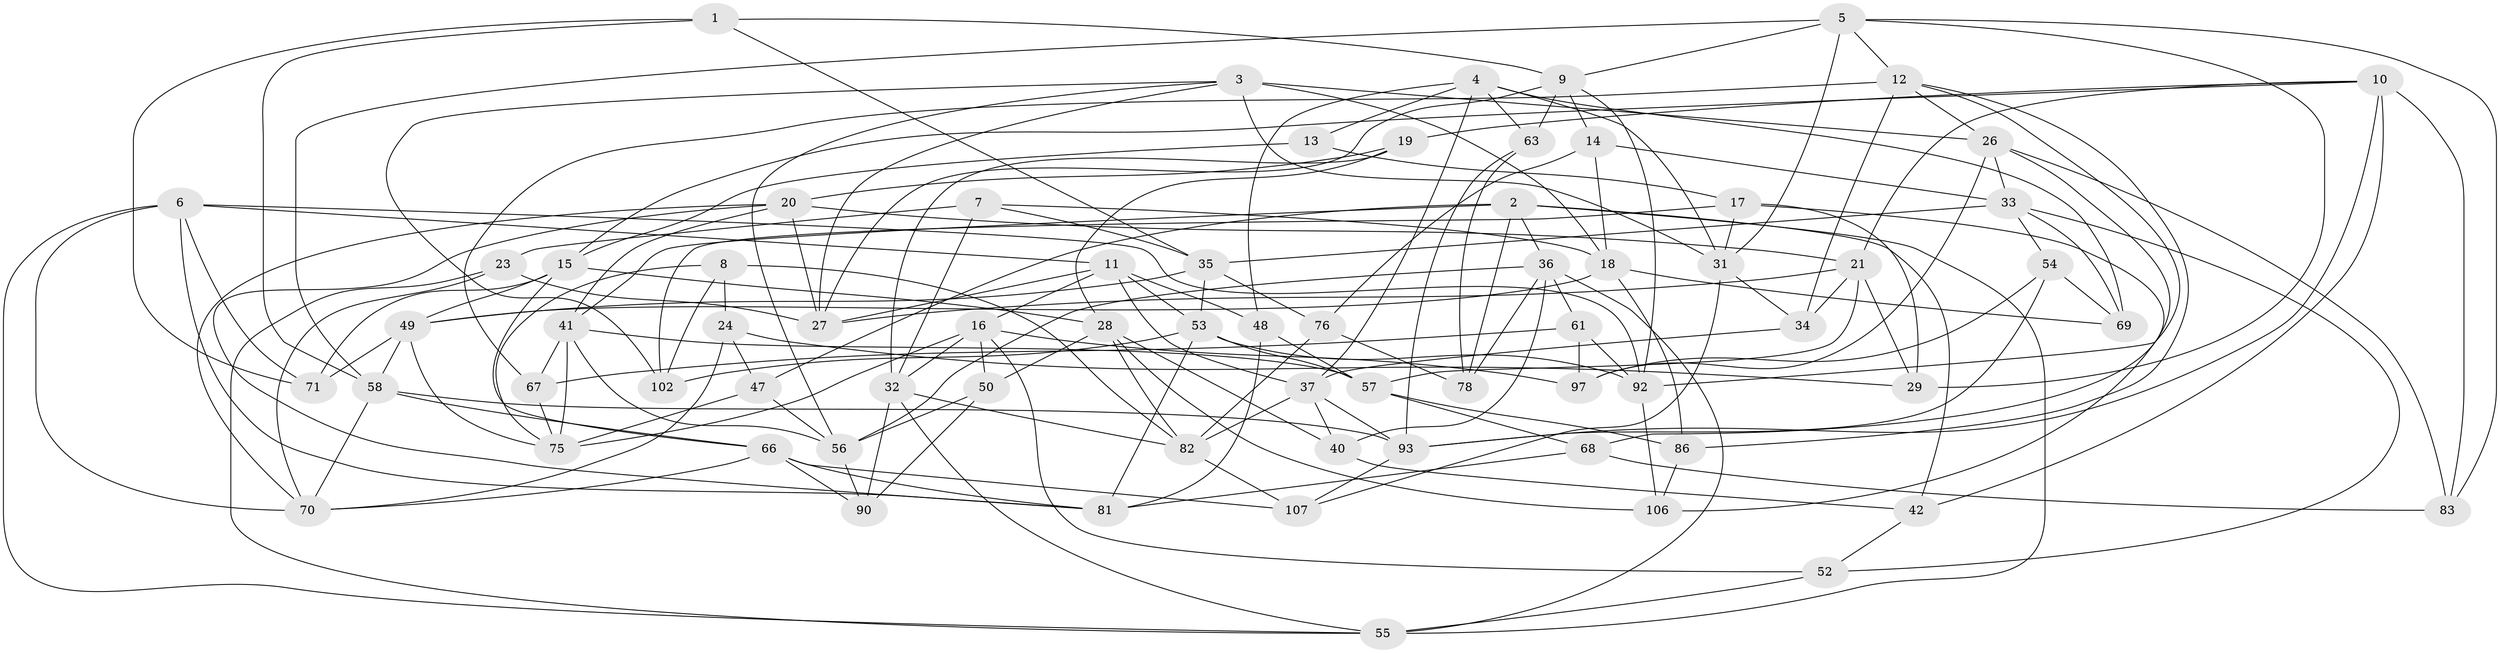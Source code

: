 // Generated by graph-tools (version 1.1) at 2025/52/02/27/25 19:52:30]
// undirected, 70 vertices, 177 edges
graph export_dot {
graph [start="1"]
  node [color=gray90,style=filled];
  1;
  2 [super="+51"];
  3 [super="+30"];
  4 [super="+38"];
  5 [super="+62"];
  6 [super="+22"];
  7;
  8;
  9 [super="+39"];
  10 [super="+25"];
  11 [super="+91"];
  12 [super="+60"];
  13;
  14;
  15 [super="+80"];
  16 [super="+44"];
  17 [super="+88"];
  18 [super="+99"];
  19;
  20 [super="+43"];
  21 [super="+108"];
  23;
  24;
  26 [super="+64"];
  27 [super="+45"];
  28 [super="+87"];
  29;
  31 [super="+84"];
  32 [super="+73"];
  33 [super="+95"];
  34;
  35 [super="+46"];
  36 [super="+98"];
  37 [super="+79"];
  40;
  41 [super="+74"];
  42;
  47;
  48;
  49 [super="+105"];
  50;
  52;
  53 [super="+65"];
  54;
  55 [super="+59"];
  56 [super="+89"];
  57 [super="+77"];
  58 [super="+100"];
  61;
  63;
  66 [super="+101"];
  67;
  68;
  69;
  70 [super="+72"];
  71;
  75 [super="+85"];
  76;
  78;
  81 [super="+104"];
  82 [super="+103"];
  83;
  86;
  90;
  92 [super="+96"];
  93 [super="+94"];
  97;
  102;
  106;
  107;
  1 -- 35;
  1 -- 71;
  1 -- 9;
  1 -- 58;
  2 -- 78;
  2 -- 47;
  2 -- 42;
  2 -- 55;
  2 -- 41;
  2 -- 36;
  3 -- 27;
  3 -- 26;
  3 -- 18;
  3 -- 102;
  3 -- 31;
  3 -- 56;
  4 -- 13;
  4 -- 63;
  4 -- 31;
  4 -- 48;
  4 -- 69;
  4 -- 37;
  5 -- 9;
  5 -- 83;
  5 -- 58;
  5 -- 12;
  5 -- 29;
  5 -- 31;
  6 -- 71;
  6 -- 81;
  6 -- 11;
  6 -- 70;
  6 -- 92;
  6 -- 55;
  7 -- 32;
  7 -- 18;
  7 -- 23;
  7 -- 35;
  8 -- 82;
  8 -- 24;
  8 -- 102;
  8 -- 75;
  9 -- 63;
  9 -- 92;
  9 -- 14;
  9 -- 27;
  10 -- 93;
  10 -- 19;
  10 -- 15;
  10 -- 83;
  10 -- 42;
  10 -- 21;
  11 -- 37;
  11 -- 53;
  11 -- 48;
  11 -- 27;
  11 -- 16;
  12 -- 26;
  12 -- 34;
  12 -- 67;
  12 -- 86;
  12 -- 92;
  13 -- 17 [weight=2];
  13 -- 15;
  14 -- 76;
  14 -- 33;
  14 -- 18;
  15 -- 71;
  15 -- 66;
  15 -- 28;
  15 -- 49;
  16 -- 97;
  16 -- 52;
  16 -- 32;
  16 -- 50;
  16 -- 75;
  17 -- 102;
  17 -- 29;
  17 -- 106;
  17 -- 31;
  18 -- 69;
  18 -- 49;
  18 -- 86;
  19 -- 32;
  19 -- 28;
  19 -- 20;
  20 -- 21;
  20 -- 81;
  20 -- 70;
  20 -- 41;
  20 -- 27;
  21 -- 34;
  21 -- 57;
  21 -- 27;
  21 -- 29;
  23 -- 27;
  23 -- 70;
  23 -- 55;
  24 -- 29;
  24 -- 47;
  24 -- 70;
  26 -- 83;
  26 -- 68;
  26 -- 33;
  26 -- 97;
  28 -- 40;
  28 -- 106;
  28 -- 50;
  28 -- 82;
  31 -- 34;
  31 -- 107;
  32 -- 82;
  32 -- 90;
  32 -- 55;
  33 -- 54;
  33 -- 35;
  33 -- 52;
  33 -- 69;
  34 -- 37;
  35 -- 53;
  35 -- 76;
  35 -- 49;
  36 -- 56;
  36 -- 55;
  36 -- 40;
  36 -- 61;
  36 -- 78;
  37 -- 82;
  37 -- 40;
  37 -- 93;
  40 -- 42;
  41 -- 67;
  41 -- 75;
  41 -- 57;
  41 -- 56;
  42 -- 52;
  47 -- 56;
  47 -- 75;
  48 -- 57;
  48 -- 81;
  49 -- 58;
  49 -- 75;
  49 -- 71;
  50 -- 90;
  50 -- 56;
  52 -- 55;
  53 -- 57;
  53 -- 92;
  53 -- 102;
  53 -- 81;
  54 -- 69;
  54 -- 93;
  54 -- 97;
  56 -- 90;
  57 -- 86;
  57 -- 68;
  58 -- 93;
  58 -- 66;
  58 -- 70;
  61 -- 67;
  61 -- 97;
  61 -- 92;
  63 -- 78;
  63 -- 93;
  66 -- 90;
  66 -- 70;
  66 -- 81;
  66 -- 107;
  67 -- 75;
  68 -- 83;
  68 -- 81;
  76 -- 78;
  76 -- 82;
  82 -- 107;
  86 -- 106;
  92 -- 106;
  93 -- 107;
}
